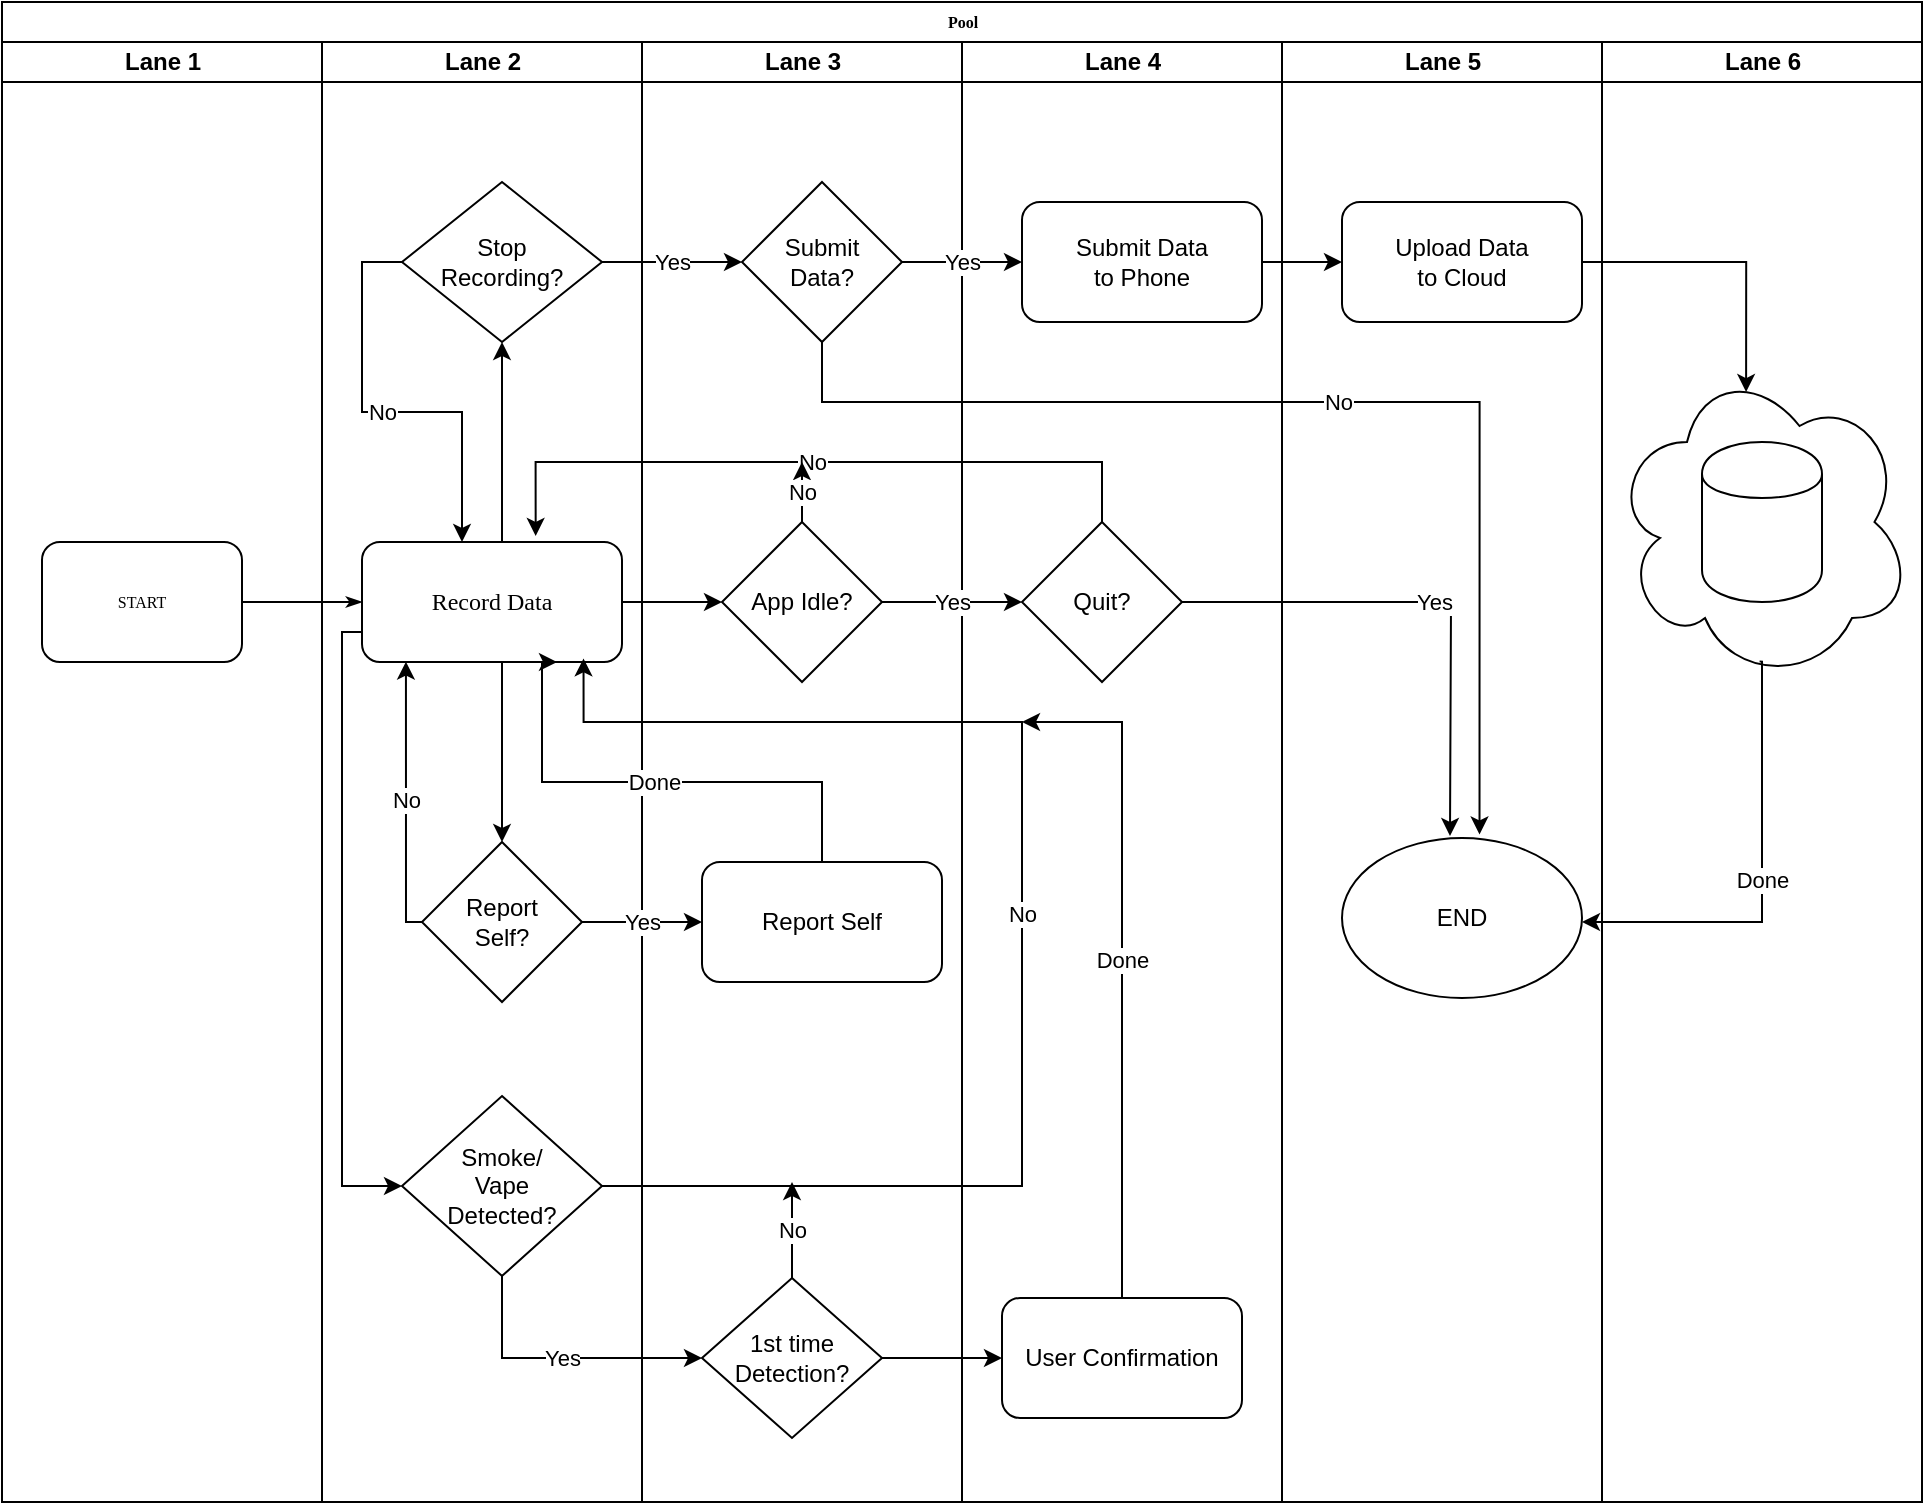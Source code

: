 <mxfile version="12.9.3" type="github">
  <diagram name="Page-1" id="74e2e168-ea6b-b213-b513-2b3c1d86103e">
    <mxGraphModel dx="1038" dy="579" grid="1" gridSize="10" guides="1" tooltips="1" connect="1" arrows="1" fold="1" page="1" pageScale="1" pageWidth="1100" pageHeight="850" background="#ffffff" math="0" shadow="0">
      <root>
        <mxCell id="0" />
        <mxCell id="1" parent="0" />
        <mxCell id="77e6c97f196da883-1" value="Pool" style="swimlane;html=1;childLayout=stackLayout;startSize=20;rounded=0;shadow=0;labelBackgroundColor=none;strokeWidth=1;fontFamily=Verdana;fontSize=8;align=center;" parent="1" vertex="1">
          <mxGeometry x="70" y="40" width="960" height="750" as="geometry" />
        </mxCell>
        <mxCell id="77e6c97f196da883-2" value="Lane 1" style="swimlane;html=1;startSize=20;" parent="77e6c97f196da883-1" vertex="1">
          <mxGeometry y="20" width="160" height="730" as="geometry" />
        </mxCell>
        <mxCell id="77e6c97f196da883-8" value="START" style="rounded=1;whiteSpace=wrap;html=1;shadow=0;labelBackgroundColor=none;strokeWidth=1;fontFamily=Verdana;fontSize=8;align=center;" parent="77e6c97f196da883-2" vertex="1">
          <mxGeometry x="20" y="250" width="100" height="60" as="geometry" />
        </mxCell>
        <mxCell id="77e6c97f196da883-39" style="edgeStyle=orthogonalEdgeStyle;rounded=1;html=1;labelBackgroundColor=none;startArrow=none;startFill=0;startSize=5;endArrow=classicThin;endFill=1;endSize=5;jettySize=auto;orthogonalLoop=1;strokeWidth=1;fontFamily=Verdana;fontSize=8" parent="77e6c97f196da883-1" source="77e6c97f196da883-20" edge="1">
          <mxGeometry relative="1" as="geometry">
            <mxPoint x="670" y="690" as="targetPoint" />
          </mxGeometry>
        </mxCell>
        <mxCell id="77e6c97f196da883-40" style="edgeStyle=orthogonalEdgeStyle;rounded=1;html=1;labelBackgroundColor=none;startArrow=none;startFill=0;startSize=5;endArrow=classicThin;endFill=1;endSize=5;jettySize=auto;orthogonalLoop=1;strokeWidth=1;fontFamily=Verdana;fontSize=8" parent="77e6c97f196da883-1" target="77e6c97f196da883-24" edge="1">
          <mxGeometry relative="1" as="geometry">
            <mxPoint x="770" y="690" as="sourcePoint" />
          </mxGeometry>
        </mxCell>
        <mxCell id="107ba76e4e335f99-2" style="edgeStyle=orthogonalEdgeStyle;rounded=1;html=1;labelBackgroundColor=none;startArrow=none;startFill=0;startSize=5;endArrow=classicThin;endFill=1;endSize=5;jettySize=auto;orthogonalLoop=1;strokeWidth=1;fontFamily=Verdana;fontSize=8" parent="77e6c97f196da883-1" source="77e6c97f196da883-22" edge="1">
          <mxGeometry relative="1" as="geometry">
            <Array as="points">
              <mxPoint x="660" y="610" />
              <mxPoint x="660" y="550" />
              <mxPoint x="400" y="550" />
            </Array>
            <mxPoint x="400" y="580" as="targetPoint" />
          </mxGeometry>
        </mxCell>
        <mxCell id="107ba76e4e335f99-3" style="edgeStyle=orthogonalEdgeStyle;rounded=1;html=1;labelBackgroundColor=none;startArrow=none;startFill=0;startSize=5;endArrow=classicThin;endFill=1;endSize=5;jettySize=auto;orthogonalLoop=1;strokeColor=#000000;strokeWidth=1;fontFamily=Verdana;fontSize=8;fontColor=#000000;" parent="77e6c97f196da883-1" source="77e6c97f196da883-22" edge="1">
          <mxGeometry relative="1" as="geometry">
            <mxPoint x="610" y="610" as="targetPoint" />
          </mxGeometry>
        </mxCell>
        <mxCell id="107ba76e4e335f99-4" style="edgeStyle=orthogonalEdgeStyle;rounded=1;html=1;labelBackgroundColor=none;startArrow=none;startFill=0;startSize=5;endArrow=classicThin;endFill=1;endSize=5;jettySize=auto;orthogonalLoop=1;strokeWidth=1;fontFamily=Verdana;fontSize=8" parent="77e6c97f196da883-1" source="77e6c97f196da883-22" edge="1">
          <mxGeometry relative="1" as="geometry">
            <Array as="points">
              <mxPoint x="660" y="610" />
              <mxPoint x="660" y="550" />
              <mxPoint x="80" y="550" />
            </Array>
            <mxPoint x="80" y="580" as="targetPoint" />
          </mxGeometry>
        </mxCell>
        <mxCell id="107ba76e4e335f99-5" style="edgeStyle=orthogonalEdgeStyle;rounded=1;html=1;labelBackgroundColor=none;startArrow=none;startFill=0;startSize=5;endArrow=classicThin;endFill=1;endSize=5;jettySize=auto;orthogonalLoop=1;strokeWidth=1;fontFamily=Verdana;fontSize=8" parent="77e6c97f196da883-1" target="77e6c97f196da883-19" edge="1">
          <mxGeometry relative="1" as="geometry">
            <Array as="points">
              <mxPoint x="80" y="650" />
              <mxPoint x="490" y="650" />
              <mxPoint x="490" y="610" />
            </Array>
            <mxPoint x="80" y="640" as="sourcePoint" />
          </mxGeometry>
        </mxCell>
        <mxCell id="107ba76e4e335f99-6" style="edgeStyle=orthogonalEdgeStyle;rounded=1;html=1;labelBackgroundColor=none;startArrow=none;startFill=0;startSize=5;endArrow=classicThin;endFill=1;endSize=5;jettySize=auto;orthogonalLoop=1;strokeWidth=1;fontFamily=Verdana;fontSize=8" parent="77e6c97f196da883-1" target="77e6c97f196da883-19" edge="1">
          <mxGeometry relative="1" as="geometry">
            <mxPoint x="450" y="610" as="sourcePoint" />
          </mxGeometry>
        </mxCell>
        <mxCell id="77e6c97f196da883-26" style="edgeStyle=orthogonalEdgeStyle;rounded=1;html=1;labelBackgroundColor=none;startArrow=none;startFill=0;startSize=5;endArrow=classicThin;endFill=1;endSize=5;jettySize=auto;orthogonalLoop=1;strokeWidth=1;fontFamily=Verdana;fontSize=8" parent="77e6c97f196da883-1" source="77e6c97f196da883-8" target="77e6c97f196da883-11" edge="1">
          <mxGeometry relative="1" as="geometry" />
        </mxCell>
        <mxCell id="EcLuVlaK-t2Ndo847QYT-9" value="Yes" style="edgeStyle=orthogonalEdgeStyle;rounded=0;comic=0;orthogonalLoop=1;jettySize=auto;html=1;shadow=0;strokeColor=#000000;" edge="1" parent="77e6c97f196da883-1" source="EcLuVlaK-t2Ndo847QYT-1" target="EcLuVlaK-t2Ndo847QYT-8">
          <mxGeometry relative="1" as="geometry" />
        </mxCell>
        <mxCell id="77e6c97f196da883-3" value="Lane 2" style="swimlane;html=1;startSize=20;" parent="77e6c97f196da883-1" vertex="1">
          <mxGeometry x="160" y="20" width="160" height="730" as="geometry" />
        </mxCell>
        <mxCell id="EcLuVlaK-t2Ndo847QYT-1" value="Stop&lt;br&gt;Recording?" style="rhombus;whiteSpace=wrap;html=1;" vertex="1" parent="77e6c97f196da883-3">
          <mxGeometry x="40" y="70" width="100" height="80" as="geometry" />
        </mxCell>
        <mxCell id="EcLuVlaK-t2Ndo847QYT-19" value="" style="edgeStyle=orthogonalEdgeStyle;rounded=0;comic=0;orthogonalLoop=1;jettySize=auto;html=1;shadow=0;strokeColor=#000000;entryX=0.5;entryY=0;entryDx=0;entryDy=0;" edge="1" parent="77e6c97f196da883-3" source="77e6c97f196da883-11" target="EcLuVlaK-t2Ndo847QYT-17">
          <mxGeometry relative="1" as="geometry">
            <mxPoint x="90" y="390" as="targetPoint" />
            <Array as="points">
              <mxPoint x="90" y="330" />
              <mxPoint x="90" y="330" />
            </Array>
          </mxGeometry>
        </mxCell>
        <mxCell id="EcLuVlaK-t2Ndo847QYT-45" style="edgeStyle=orthogonalEdgeStyle;rounded=0;comic=0;orthogonalLoop=1;jettySize=auto;html=1;exitX=0;exitY=0.75;exitDx=0;exitDy=0;entryX=0;entryY=0.5;entryDx=0;entryDy=0;shadow=0;strokeColor=#000000;" edge="1" parent="77e6c97f196da883-3" source="77e6c97f196da883-11" target="EcLuVlaK-t2Ndo847QYT-44">
          <mxGeometry relative="1" as="geometry">
            <Array as="points">
              <mxPoint x="10" y="295" />
              <mxPoint x="10" y="572" />
            </Array>
          </mxGeometry>
        </mxCell>
        <mxCell id="77e6c97f196da883-11" value="&lt;font style=&quot;font-size: 12px&quot;&gt;Record Data&lt;/font&gt;" style="rounded=1;whiteSpace=wrap;html=1;shadow=0;labelBackgroundColor=none;strokeWidth=1;fontFamily=Verdana;fontSize=8;align=center;" parent="77e6c97f196da883-3" vertex="1">
          <mxGeometry x="20" y="250" width="130" height="60" as="geometry" />
        </mxCell>
        <mxCell id="EcLuVlaK-t2Ndo847QYT-2" value="" style="edgeStyle=orthogonalEdgeStyle;rounded=0;orthogonalLoop=1;jettySize=auto;html=1;" edge="1" parent="77e6c97f196da883-3" source="77e6c97f196da883-11" target="EcLuVlaK-t2Ndo847QYT-1">
          <mxGeometry relative="1" as="geometry">
            <Array as="points">
              <mxPoint x="90" y="230" />
              <mxPoint x="90" y="230" />
            </Array>
          </mxGeometry>
        </mxCell>
        <mxCell id="EcLuVlaK-t2Ndo847QYT-20" value="No" style="edgeStyle=orthogonalEdgeStyle;rounded=0;comic=0;orthogonalLoop=1;jettySize=auto;html=1;entryX=0.169;entryY=0.997;entryDx=0;entryDy=0;shadow=0;strokeColor=#000000;entryPerimeter=0;" edge="1" parent="77e6c97f196da883-3" source="EcLuVlaK-t2Ndo847QYT-17" target="77e6c97f196da883-11">
          <mxGeometry relative="1" as="geometry">
            <Array as="points">
              <mxPoint x="42" y="440" />
            </Array>
          </mxGeometry>
        </mxCell>
        <mxCell id="EcLuVlaK-t2Ndo847QYT-17" value="Report&lt;br&gt;Self?" style="rhombus;whiteSpace=wrap;html=1;" vertex="1" parent="77e6c97f196da883-3">
          <mxGeometry x="50" y="400" width="80" height="80" as="geometry" />
        </mxCell>
        <mxCell id="EcLuVlaK-t2Ndo847QYT-44" value="Smoke/&lt;br&gt;Vape&lt;br&gt;Detected?" style="rhombus;whiteSpace=wrap;html=1;" vertex="1" parent="77e6c97f196da883-3">
          <mxGeometry x="40" y="527" width="100" height="90" as="geometry" />
        </mxCell>
        <mxCell id="EcLuVlaK-t2Ndo847QYT-47" value="No" style="edgeStyle=orthogonalEdgeStyle;rounded=0;comic=0;orthogonalLoop=1;jettySize=auto;html=1;shadow=0;strokeColor=#000000;entryX=0.852;entryY=0.97;entryDx=0;entryDy=0;entryPerimeter=0;" edge="1" parent="77e6c97f196da883-3" source="EcLuVlaK-t2Ndo847QYT-44" target="77e6c97f196da883-11">
          <mxGeometry relative="1" as="geometry">
            <mxPoint x="340" y="330" as="targetPoint" />
            <Array as="points">
              <mxPoint x="350" y="572" />
              <mxPoint x="350" y="340" />
              <mxPoint x="131" y="340" />
            </Array>
          </mxGeometry>
        </mxCell>
        <mxCell id="77e6c97f196da883-4" value="Lane 3" style="swimlane;html=1;startSize=20;" parent="77e6c97f196da883-1" vertex="1">
          <mxGeometry x="320" y="20" width="160" height="730" as="geometry" />
        </mxCell>
        <mxCell id="EcLuVlaK-t2Ndo847QYT-52" value="1st time&lt;br&gt;Detection?" style="rhombus;whiteSpace=wrap;html=1;" vertex="1" parent="77e6c97f196da883-4">
          <mxGeometry x="30" y="618" width="90" height="80" as="geometry" />
        </mxCell>
        <mxCell id="EcLuVlaK-t2Ndo847QYT-21" value="Report Self" style="rounded=1;whiteSpace=wrap;html=1;" vertex="1" parent="77e6c97f196da883-4">
          <mxGeometry x="30" y="410" width="120" height="60" as="geometry" />
        </mxCell>
        <mxCell id="EcLuVlaK-t2Ndo847QYT-8" value="Submit&lt;br&gt;Data?" style="rhombus;whiteSpace=wrap;html=1;" vertex="1" parent="77e6c97f196da883-4">
          <mxGeometry x="50" y="70" width="80" height="80" as="geometry" />
        </mxCell>
        <mxCell id="EcLuVlaK-t2Ndo847QYT-34" value="App Idle?" style="rhombus;whiteSpace=wrap;html=1;" vertex="1" parent="77e6c97f196da883-4">
          <mxGeometry x="40" y="240" width="80" height="80" as="geometry" />
        </mxCell>
        <mxCell id="77e6c97f196da883-5" value="Lane 4" style="swimlane;html=1;startSize=20;" parent="77e6c97f196da883-1" vertex="1">
          <mxGeometry x="480" y="20" width="160" height="730" as="geometry" />
        </mxCell>
        <mxCell id="77e6c97f196da883-36" style="edgeStyle=orthogonalEdgeStyle;rounded=1;html=1;labelBackgroundColor=none;startArrow=none;startFill=0;startSize=5;endArrow=classicThin;endFill=1;endSize=5;jettySize=auto;orthogonalLoop=1;strokeWidth=1;fontFamily=Verdana;fontSize=8" parent="77e6c97f196da883-5" target="77e6c97f196da883-20" edge="1">
          <mxGeometry relative="1" as="geometry">
            <mxPoint x="80" y="620" as="sourcePoint" />
          </mxGeometry>
        </mxCell>
        <mxCell id="EcLuVlaK-t2Ndo847QYT-36" value="Quit?" style="rhombus;whiteSpace=wrap;html=1;" vertex="1" parent="77e6c97f196da883-5">
          <mxGeometry x="30" y="240" width="80" height="80" as="geometry" />
        </mxCell>
        <mxCell id="EcLuVlaK-t2Ndo847QYT-24" value="Submit Data&lt;br&gt;to Phone" style="rounded=1;whiteSpace=wrap;html=1;" vertex="1" parent="77e6c97f196da883-5">
          <mxGeometry x="30" y="80" width="120" height="60" as="geometry" />
        </mxCell>
        <mxCell id="EcLuVlaK-t2Ndo847QYT-54" value="User Confirmation" style="rounded=1;whiteSpace=wrap;html=1;" vertex="1" parent="77e6c97f196da883-5">
          <mxGeometry x="20" y="628" width="120" height="60" as="geometry" />
        </mxCell>
        <mxCell id="77e6c97f196da883-6" value="Lane 5" style="swimlane;html=1;startSize=20;" parent="77e6c97f196da883-1" vertex="1">
          <mxGeometry x="640" y="20" width="160" height="730" as="geometry" />
        </mxCell>
        <mxCell id="EcLuVlaK-t2Ndo847QYT-30" value="Upload Data&lt;br&gt;to Cloud" style="rounded=1;whiteSpace=wrap;html=1;" vertex="1" parent="77e6c97f196da883-6">
          <mxGeometry x="30" y="80" width="120" height="60" as="geometry" />
        </mxCell>
        <mxCell id="EcLuVlaK-t2Ndo847QYT-40" value="END" style="ellipse;whiteSpace=wrap;html=1;" vertex="1" parent="77e6c97f196da883-6">
          <mxGeometry x="30" y="398" width="120" height="80" as="geometry" />
        </mxCell>
        <mxCell id="77e6c97f196da883-7" value="Lane 6" style="swimlane;html=1;startSize=20;" parent="77e6c97f196da883-1" vertex="1">
          <mxGeometry x="800" y="20" width="160" height="730" as="geometry" />
        </mxCell>
        <mxCell id="EcLuVlaK-t2Ndo847QYT-26" value="" style="ellipse;shape=cloud;whiteSpace=wrap;html=1;" vertex="1" parent="77e6c97f196da883-7">
          <mxGeometry x="5" y="160" width="150" height="160" as="geometry" />
        </mxCell>
        <mxCell id="EcLuVlaK-t2Ndo847QYT-32" value="" style="shape=cylinder;whiteSpace=wrap;html=1;boundedLbl=1;backgroundOutline=1;" vertex="1" parent="77e6c97f196da883-7">
          <mxGeometry x="50" y="200" width="60" height="80" as="geometry" />
        </mxCell>
        <mxCell id="EcLuVlaK-t2Ndo847QYT-22" value="Yes" style="edgeStyle=orthogonalEdgeStyle;rounded=0;comic=0;orthogonalLoop=1;jettySize=auto;html=1;shadow=0;strokeColor=#000000;" edge="1" parent="77e6c97f196da883-1" source="EcLuVlaK-t2Ndo847QYT-17" target="EcLuVlaK-t2Ndo847QYT-21">
          <mxGeometry relative="1" as="geometry" />
        </mxCell>
        <mxCell id="EcLuVlaK-t2Ndo847QYT-23" value="Done" style="edgeStyle=orthogonalEdgeStyle;rounded=0;comic=0;orthogonalLoop=1;jettySize=auto;html=1;shadow=0;strokeColor=#000000;entryX=0.75;entryY=1;entryDx=0;entryDy=0;" edge="1" parent="77e6c97f196da883-1" source="EcLuVlaK-t2Ndo847QYT-21" target="77e6c97f196da883-11">
          <mxGeometry relative="1" as="geometry">
            <mxPoint x="370" y="280" as="targetPoint" />
            <Array as="points">
              <mxPoint x="410" y="390" />
              <mxPoint x="270" y="390" />
            </Array>
          </mxGeometry>
        </mxCell>
        <mxCell id="EcLuVlaK-t2Ndo847QYT-25" value="Yes" style="edgeStyle=orthogonalEdgeStyle;rounded=0;comic=0;orthogonalLoop=1;jettySize=auto;html=1;shadow=0;strokeColor=#000000;" edge="1" parent="77e6c97f196da883-1" source="EcLuVlaK-t2Ndo847QYT-8" target="EcLuVlaK-t2Ndo847QYT-24">
          <mxGeometry relative="1" as="geometry" />
        </mxCell>
        <mxCell id="EcLuVlaK-t2Ndo847QYT-31" value="" style="edgeStyle=orthogonalEdgeStyle;rounded=0;comic=0;orthogonalLoop=1;jettySize=auto;html=1;shadow=0;strokeColor=#000000;" edge="1" parent="77e6c97f196da883-1" source="EcLuVlaK-t2Ndo847QYT-24" target="EcLuVlaK-t2Ndo847QYT-30">
          <mxGeometry relative="1" as="geometry" />
        </mxCell>
        <mxCell id="EcLuVlaK-t2Ndo847QYT-33" style="edgeStyle=orthogonalEdgeStyle;rounded=0;comic=0;orthogonalLoop=1;jettySize=auto;html=1;entryX=0.447;entryY=0.094;entryDx=0;entryDy=0;entryPerimeter=0;shadow=0;strokeColor=#000000;" edge="1" parent="77e6c97f196da883-1" source="EcLuVlaK-t2Ndo847QYT-30" target="EcLuVlaK-t2Ndo847QYT-26">
          <mxGeometry relative="1" as="geometry" />
        </mxCell>
        <mxCell id="EcLuVlaK-t2Ndo847QYT-35" value="" style="edgeStyle=orthogonalEdgeStyle;rounded=0;comic=0;orthogonalLoop=1;jettySize=auto;html=1;shadow=0;strokeColor=#000000;" edge="1" parent="77e6c97f196da883-1" source="77e6c97f196da883-11" target="EcLuVlaK-t2Ndo847QYT-34">
          <mxGeometry relative="1" as="geometry" />
        </mxCell>
        <mxCell id="EcLuVlaK-t2Ndo847QYT-37" value="Yes" style="edgeStyle=orthogonalEdgeStyle;rounded=0;comic=0;orthogonalLoop=1;jettySize=auto;html=1;shadow=0;strokeColor=#000000;" edge="1" parent="77e6c97f196da883-1" source="EcLuVlaK-t2Ndo847QYT-34" target="EcLuVlaK-t2Ndo847QYT-36">
          <mxGeometry relative="1" as="geometry" />
        </mxCell>
        <mxCell id="EcLuVlaK-t2Ndo847QYT-39" value="No" style="edgeStyle=orthogonalEdgeStyle;rounded=0;comic=0;orthogonalLoop=1;jettySize=auto;html=1;shadow=0;strokeColor=#000000;entryX=0.668;entryY=-0.05;entryDx=0;entryDy=0;entryPerimeter=0;" edge="1" parent="77e6c97f196da883-1" source="EcLuVlaK-t2Ndo847QYT-36" target="77e6c97f196da883-11">
          <mxGeometry relative="1" as="geometry">
            <mxPoint x="270" y="230" as="targetPoint" />
            <Array as="points">
              <mxPoint x="550" y="230" />
              <mxPoint x="267" y="230" />
            </Array>
          </mxGeometry>
        </mxCell>
        <mxCell id="EcLuVlaK-t2Ndo847QYT-41" value="Yes" style="edgeStyle=orthogonalEdgeStyle;rounded=0;comic=0;orthogonalLoop=1;jettySize=auto;html=1;shadow=0;strokeColor=#000000;" edge="1" parent="77e6c97f196da883-1" source="EcLuVlaK-t2Ndo847QYT-36">
          <mxGeometry relative="1" as="geometry">
            <mxPoint x="724" y="417" as="targetPoint" />
          </mxGeometry>
        </mxCell>
        <mxCell id="EcLuVlaK-t2Ndo847QYT-43" value="No" style="edgeStyle=orthogonalEdgeStyle;rounded=0;comic=0;orthogonalLoop=1;jettySize=auto;html=1;shadow=0;strokeColor=#000000;entryX=0.573;entryY=-0.022;entryDx=0;entryDy=0;entryPerimeter=0;" edge="1" parent="77e6c97f196da883-1" source="EcLuVlaK-t2Ndo847QYT-8" target="EcLuVlaK-t2Ndo847QYT-40">
          <mxGeometry relative="1" as="geometry">
            <mxPoint x="750" y="220" as="targetPoint" />
            <Array as="points">
              <mxPoint x="410" y="200" />
              <mxPoint x="739" y="200" />
            </Array>
          </mxGeometry>
        </mxCell>
        <mxCell id="EcLuVlaK-t2Ndo847QYT-53" value="Yes" style="edgeStyle=orthogonalEdgeStyle;rounded=0;comic=0;orthogonalLoop=1;jettySize=auto;html=1;entryX=0;entryY=0.5;entryDx=0;entryDy=0;shadow=0;strokeColor=#000000;" edge="1" parent="77e6c97f196da883-1" source="EcLuVlaK-t2Ndo847QYT-44" target="EcLuVlaK-t2Ndo847QYT-52">
          <mxGeometry relative="1" as="geometry">
            <Array as="points">
              <mxPoint x="250" y="678" />
            </Array>
          </mxGeometry>
        </mxCell>
        <mxCell id="EcLuVlaK-t2Ndo847QYT-58" value="" style="edgeStyle=orthogonalEdgeStyle;rounded=0;comic=0;orthogonalLoop=1;jettySize=auto;html=1;shadow=0;strokeColor=#000000;" edge="1" parent="77e6c97f196da883-1" source="EcLuVlaK-t2Ndo847QYT-52" target="EcLuVlaK-t2Ndo847QYT-54">
          <mxGeometry relative="1" as="geometry" />
        </mxCell>
        <mxCell id="EcLuVlaK-t2Ndo847QYT-16" value="No" style="edgeStyle=orthogonalEdgeStyle;rounded=0;comic=0;orthogonalLoop=1;jettySize=auto;html=1;shadow=0;strokeColor=#000000;" edge="1" parent="1" source="EcLuVlaK-t2Ndo847QYT-1">
          <mxGeometry relative="1" as="geometry">
            <mxPoint x="300" y="310" as="targetPoint" />
            <Array as="points">
              <mxPoint x="250" y="170" />
              <mxPoint x="250" y="245" />
              <mxPoint x="300" y="245" />
              <mxPoint x="300" y="280" />
            </Array>
          </mxGeometry>
        </mxCell>
        <mxCell id="EcLuVlaK-t2Ndo847QYT-38" value="No" style="edgeStyle=orthogonalEdgeStyle;rounded=0;comic=0;orthogonalLoop=1;jettySize=auto;html=1;shadow=0;strokeColor=#000000;" edge="1" parent="1" source="EcLuVlaK-t2Ndo847QYT-34">
          <mxGeometry relative="1" as="geometry">
            <mxPoint x="470" y="270" as="targetPoint" />
          </mxGeometry>
        </mxCell>
        <mxCell id="EcLuVlaK-t2Ndo847QYT-42" value="Done" style="edgeStyle=orthogonalEdgeStyle;rounded=0;comic=0;orthogonalLoop=1;jettySize=auto;html=1;shadow=0;strokeColor=#000000;exitX=0.492;exitY=0.936;exitDx=0;exitDy=0;exitPerimeter=0;" edge="1" parent="1" source="EcLuVlaK-t2Ndo847QYT-26">
          <mxGeometry relative="1" as="geometry">
            <mxPoint x="860" y="500" as="targetPoint" />
            <Array as="points">
              <mxPoint x="950" y="370" />
              <mxPoint x="950" y="500" />
            </Array>
          </mxGeometry>
        </mxCell>
        <mxCell id="EcLuVlaK-t2Ndo847QYT-57" value="No" style="edgeStyle=orthogonalEdgeStyle;rounded=0;comic=0;orthogonalLoop=1;jettySize=auto;html=1;exitX=0.5;exitY=0;exitDx=0;exitDy=0;shadow=0;strokeColor=#000000;" edge="1" parent="1" source="EcLuVlaK-t2Ndo847QYT-52">
          <mxGeometry relative="1" as="geometry">
            <mxPoint x="465" y="630" as="targetPoint" />
          </mxGeometry>
        </mxCell>
        <mxCell id="EcLuVlaK-t2Ndo847QYT-59" value="Done" style="edgeStyle=orthogonalEdgeStyle;rounded=0;comic=0;orthogonalLoop=1;jettySize=auto;html=1;shadow=0;strokeColor=#000000;" edge="1" parent="1" source="EcLuVlaK-t2Ndo847QYT-54">
          <mxGeometry relative="1" as="geometry">
            <mxPoint x="580" y="400" as="targetPoint" />
            <Array as="points">
              <mxPoint x="630" y="400" />
            </Array>
          </mxGeometry>
        </mxCell>
      </root>
    </mxGraphModel>
  </diagram>
</mxfile>

